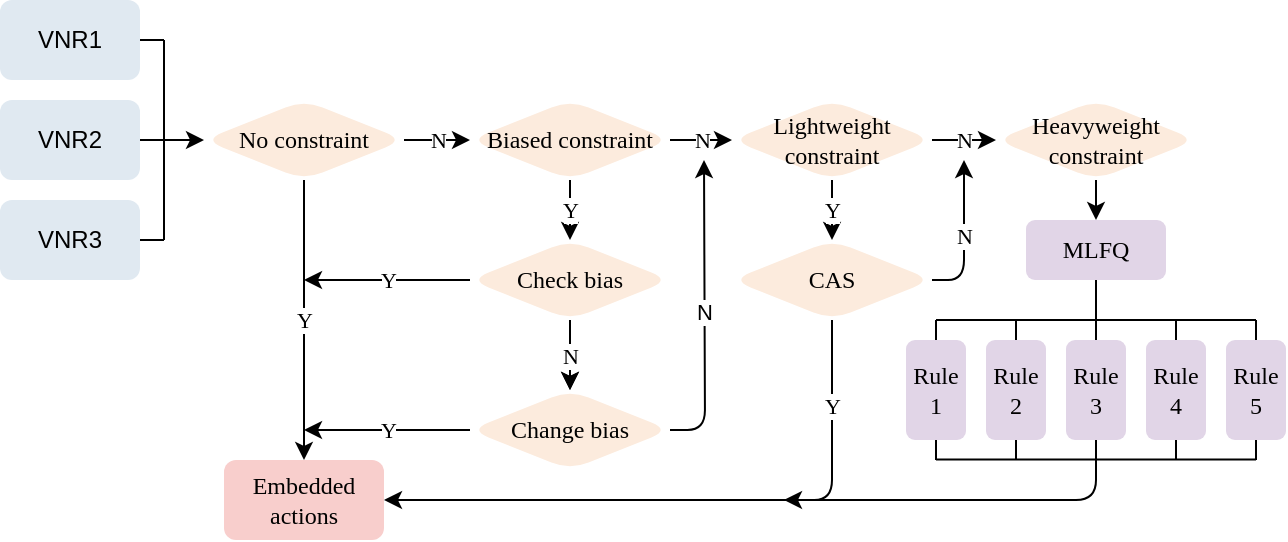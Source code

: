 <mxfile version="21.5.2" type="device">
  <diagram id="zOSpV-eab1G1ADhQ4Z4G" name="第 1 页">
    <mxGraphModel dx="954" dy="845" grid="1" gridSize="10" guides="1" tooltips="1" connect="1" arrows="1" fold="1" page="1" pageScale="1" pageWidth="645" pageHeight="280" math="0" shadow="0">
      <root>
        <mxCell id="0" />
        <mxCell id="1" parent="0" />
        <mxCell id="8" style="edgeStyle=none;html=1;exitX=1;exitY=0.5;exitDx=0;exitDy=0;endArrow=none;endFill=0;" parent="1" source="2" edge="1">
          <mxGeometry relative="1" as="geometry">
            <mxPoint x="82" y="20" as="targetPoint" />
          </mxGeometry>
        </mxCell>
        <mxCell id="2" value="VNR1" style="rounded=1;whiteSpace=wrap;html=1;fillColor=#E0E9F1;strokeColor=none;" parent="1" vertex="1">
          <mxGeometry width="70" height="40" as="geometry" />
        </mxCell>
        <mxCell id="30" value="N" style="edgeStyle=none;html=1;exitX=1;exitY=0.5;exitDx=0;exitDy=0;entryX=0;entryY=0.5;entryDx=0;entryDy=0;fontFamily=Bahnschrift;endArrow=classic;endFill=1;" parent="1" source="3" target="14" edge="1">
          <mxGeometry relative="1" as="geometry" />
        </mxCell>
        <mxCell id="36" value="Y" style="edgeStyle=none;html=1;exitX=0.5;exitY=1;exitDx=0;exitDy=0;entryX=0.5;entryY=0;entryDx=0;entryDy=0;fontFamily=Bahnschrift;endArrow=classic;endFill=1;" parent="1" source="3" target="17" edge="1">
          <mxGeometry relative="1" as="geometry" />
        </mxCell>
        <mxCell id="3" value="No constraint" style="rhombus;whiteSpace=wrap;html=1;rounded=1;fontFamily=Bahnschrift;fillColor=#FCEBDD;strokeColor=none;" parent="1" vertex="1">
          <mxGeometry x="102" y="50" width="100" height="40" as="geometry" />
        </mxCell>
        <mxCell id="9" style="edgeStyle=none;html=1;exitX=1;exitY=0.5;exitDx=0;exitDy=0;endArrow=none;endFill=0;" parent="1" source="4" edge="1">
          <mxGeometry relative="1" as="geometry">
            <mxPoint x="82" y="70" as="targetPoint" />
          </mxGeometry>
        </mxCell>
        <mxCell id="4" value="VNR2" style="rounded=1;whiteSpace=wrap;html=1;fillColor=#E0E9F1;strokeColor=none;" parent="1" vertex="1">
          <mxGeometry y="50" width="70" height="40" as="geometry" />
        </mxCell>
        <mxCell id="10" style="edgeStyle=none;html=1;exitX=1;exitY=0.5;exitDx=0;exitDy=0;endArrow=none;endFill=0;" parent="1" source="5" edge="1">
          <mxGeometry relative="1" as="geometry">
            <mxPoint x="82" y="120" as="targetPoint" />
          </mxGeometry>
        </mxCell>
        <mxCell id="5" value="VNR3" style="rounded=1;whiteSpace=wrap;html=1;fillColor=#E0E9F1;strokeColor=none;" parent="1" vertex="1">
          <mxGeometry y="100" width="70" height="40" as="geometry" />
        </mxCell>
        <mxCell id="11" value="" style="endArrow=none;html=1;" parent="1" edge="1">
          <mxGeometry width="50" height="50" relative="1" as="geometry">
            <mxPoint x="82" y="120" as="sourcePoint" />
            <mxPoint x="82" y="20" as="targetPoint" />
          </mxGeometry>
        </mxCell>
        <mxCell id="13" value="" style="endArrow=classic;html=1;entryX=0;entryY=0.5;entryDx=0;entryDy=0;endFill=1;" parent="1" target="3" edge="1">
          <mxGeometry width="50" height="50" relative="1" as="geometry">
            <mxPoint x="82" y="70" as="sourcePoint" />
            <mxPoint x="182" y="10" as="targetPoint" />
          </mxGeometry>
        </mxCell>
        <mxCell id="33" value="Y" style="edgeStyle=none;html=1;exitX=0.5;exitY=1;exitDx=0;exitDy=0;entryX=0.5;entryY=0;entryDx=0;entryDy=0;fontFamily=Bahnschrift;endArrow=classic;endFill=1;" parent="1" source="14" target="20" edge="1">
          <mxGeometry relative="1" as="geometry" />
        </mxCell>
        <mxCell id="60" value="N" style="edgeStyle=elbowEdgeStyle;html=1;exitX=1;exitY=0.5;exitDx=0;exitDy=0;entryX=0;entryY=0.5;entryDx=0;entryDy=0;fontFamily=Bahnschrift;endArrow=classic;endFill=1;" parent="1" source="14" target="15" edge="1">
          <mxGeometry relative="1" as="geometry" />
        </mxCell>
        <mxCell id="14" value="Biased constraint" style="rhombus;whiteSpace=wrap;html=1;rounded=1;fontFamily=Bahnschrift;fillColor=#FCEBDD;strokeColor=none;" parent="1" vertex="1">
          <mxGeometry x="235" y="50" width="100" height="40" as="geometry" />
        </mxCell>
        <mxCell id="32" value="N" style="edgeStyle=none;html=1;exitX=1;exitY=0.5;exitDx=0;exitDy=0;entryX=0;entryY=0.5;entryDx=0;entryDy=0;fontFamily=Bahnschrift;endArrow=classic;endFill=1;" parent="1" source="15" target="16" edge="1">
          <mxGeometry relative="1" as="geometry" />
        </mxCell>
        <mxCell id="34" value="Y" style="edgeStyle=none;html=1;exitX=0.5;exitY=1;exitDx=0;exitDy=0;entryX=0.5;entryY=0;entryDx=0;entryDy=0;fontFamily=Bahnschrift;endArrow=classic;endFill=1;" parent="1" source="15" target="22" edge="1">
          <mxGeometry relative="1" as="geometry" />
        </mxCell>
        <mxCell id="15" value="Lightweight constraint" style="rhombus;whiteSpace=wrap;html=1;rounded=1;fontFamily=Bahnschrift;fillColor=#FCEBDD;strokeColor=none;" parent="1" vertex="1">
          <mxGeometry x="366" y="50" width="100" height="40" as="geometry" />
        </mxCell>
        <mxCell id="44" style="edgeStyle=elbowEdgeStyle;html=1;exitX=0.5;exitY=1;exitDx=0;exitDy=0;entryX=0.5;entryY=0;entryDx=0;entryDy=0;fontFamily=Bahnschrift;endArrow=classic;endFill=1;" parent="1" source="16" edge="1">
          <mxGeometry relative="1" as="geometry">
            <mxPoint x="548.0" y="110" as="targetPoint" />
          </mxGeometry>
        </mxCell>
        <mxCell id="16" value="Heavyweight constraint" style="rhombus;whiteSpace=wrap;html=1;rounded=1;fontFamily=Bahnschrift;fillColor=#FCEBDD;strokeColor=none;" parent="1" vertex="1">
          <mxGeometry x="498" y="50" width="100" height="40" as="geometry" />
        </mxCell>
        <mxCell id="17" value="Embedded actions" style="rounded=1;whiteSpace=wrap;html=1;fontFamily=Bahnschrift;fillColor=#F8CECC;strokeColor=none;" parent="1" vertex="1">
          <mxGeometry x="112" y="230" width="80" height="40" as="geometry" />
        </mxCell>
        <mxCell id="35" style="edgeStyle=none;html=1;exitX=0.5;exitY=1;exitDx=0;exitDy=0;entryX=0.5;entryY=0;entryDx=0;entryDy=0;fontFamily=Bahnschrift;endArrow=classic;endFill=1;" parent="1" source="20" target="21" edge="1">
          <mxGeometry relative="1" as="geometry" />
        </mxCell>
        <mxCell id="37" value="Y" style="edgeStyle=none;html=1;exitX=0;exitY=0.5;exitDx=0;exitDy=0;fontFamily=Bahnschrift;endArrow=classic;endFill=1;" parent="1" source="20" edge="1">
          <mxGeometry relative="1" as="geometry">
            <mxPoint x="152" y="140" as="targetPoint" />
          </mxGeometry>
        </mxCell>
        <mxCell id="61" value="N" style="edgeStyle=elbowEdgeStyle;html=1;fontFamily=Bahnschrift;endArrow=classic;endFill=1;" parent="1" source="20" target="21" edge="1">
          <mxGeometry relative="1" as="geometry" />
        </mxCell>
        <mxCell id="20" value="Check bias" style="rhombus;whiteSpace=wrap;html=1;rounded=1;fontFamily=Bahnschrift;fillColor=#FCEBDD;strokeColor=none;" parent="1" vertex="1">
          <mxGeometry x="235" y="120" width="100" height="40" as="geometry" />
        </mxCell>
        <mxCell id="38" value="Y" style="edgeStyle=none;html=1;exitX=0;exitY=0.5;exitDx=0;exitDy=0;fontFamily=Bahnschrift;endArrow=classic;endFill=1;" parent="1" source="21" edge="1">
          <mxGeometry relative="1" as="geometry">
            <mxPoint x="152" y="215" as="targetPoint" />
          </mxGeometry>
        </mxCell>
        <mxCell id="72" value="N" style="edgeStyle=orthogonalEdgeStyle;html=1;exitX=1;exitY=0.5;exitDx=0;exitDy=0;" parent="1" source="21" edge="1">
          <mxGeometry relative="1" as="geometry">
            <mxPoint x="352" y="80" as="targetPoint" />
          </mxGeometry>
        </mxCell>
        <mxCell id="21" value="Change bias" style="rhombus;whiteSpace=wrap;html=1;rounded=1;fontFamily=Bahnschrift;fillColor=#FCEBDD;strokeColor=none;" parent="1" vertex="1">
          <mxGeometry x="235" y="195" width="100" height="40" as="geometry" />
        </mxCell>
        <mxCell id="41" value="N" style="edgeStyle=elbowEdgeStyle;html=1;exitX=1;exitY=0.5;exitDx=0;exitDy=0;fontFamily=Bahnschrift;endArrow=classic;endFill=1;" parent="1" source="22" edge="1">
          <mxGeometry relative="1" as="geometry">
            <mxPoint x="482" y="80" as="targetPoint" />
            <Array as="points">
              <mxPoint x="482" y="100" />
              <mxPoint x="502" y="100" />
              <mxPoint x="532" y="100" />
            </Array>
          </mxGeometry>
        </mxCell>
        <mxCell id="68" style="edgeStyle=elbowEdgeStyle;html=1;exitX=0.5;exitY=1;exitDx=0;exitDy=0;fontFamily=Bahnschrift;endArrow=classic;endFill=1;" parent="1" source="22" edge="1">
          <mxGeometry relative="1" as="geometry">
            <mxPoint x="392" y="250" as="targetPoint" />
            <Array as="points">
              <mxPoint x="416" y="210" />
            </Array>
          </mxGeometry>
        </mxCell>
        <mxCell id="69" value="Y" style="edgeLabel;html=1;align=center;verticalAlign=middle;resizable=0;points=[];fontFamily=Bahnschrift;" parent="68" vertex="1" connectable="0">
          <mxGeometry x="-0.25" relative="1" as="geometry">
            <mxPoint as="offset" />
          </mxGeometry>
        </mxCell>
        <mxCell id="22" value="CAS" style="rhombus;whiteSpace=wrap;html=1;rounded=1;fontFamily=Bahnschrift;fillColor=#FCEBDD;strokeColor=none;" parent="1" vertex="1">
          <mxGeometry x="366" y="120" width="100" height="40" as="geometry" />
        </mxCell>
        <mxCell id="46" style="edgeStyle=elbowEdgeStyle;html=1;exitX=0.5;exitY=0;exitDx=0;exitDy=0;fontFamily=Bahnschrift;endArrow=none;endFill=0;" parent="1" source="25" edge="1">
          <mxGeometry relative="1" as="geometry">
            <mxPoint x="468" y="160" as="targetPoint" />
          </mxGeometry>
        </mxCell>
        <mxCell id="55" style="edgeStyle=elbowEdgeStyle;html=1;exitX=0.5;exitY=1;exitDx=0;exitDy=0;fontFamily=Bahnschrift;endArrow=none;endFill=0;" parent="1" source="25" edge="1">
          <mxGeometry relative="1" as="geometry">
            <mxPoint x="468" y="230" as="targetPoint" />
          </mxGeometry>
        </mxCell>
        <mxCell id="25" value="Rule&lt;br&gt;1" style="rounded=1;whiteSpace=wrap;html=1;fontFamily=Bahnschrift;fillColor=#E1D5E7;strokeColor=none;" parent="1" vertex="1">
          <mxGeometry x="453" y="170" width="30" height="50" as="geometry" />
        </mxCell>
        <mxCell id="49" style="edgeStyle=elbowEdgeStyle;html=1;exitX=0.5;exitY=0;exitDx=0;exitDy=0;fontFamily=Bahnschrift;endArrow=none;endFill=0;" parent="1" source="26" edge="1">
          <mxGeometry relative="1" as="geometry">
            <mxPoint x="508" y="160" as="targetPoint" />
          </mxGeometry>
        </mxCell>
        <mxCell id="56" style="edgeStyle=elbowEdgeStyle;html=1;exitX=0.5;exitY=1;exitDx=0;exitDy=0;fontFamily=Bahnschrift;endArrow=none;endFill=0;" parent="1" source="26" edge="1">
          <mxGeometry relative="1" as="geometry">
            <mxPoint x="508" y="230" as="targetPoint" />
          </mxGeometry>
        </mxCell>
        <mxCell id="26" value="Rule&lt;br&gt;2" style="rounded=1;whiteSpace=wrap;html=1;fontFamily=Bahnschrift;fillColor=#E1D5E7;strokeColor=none;" parent="1" vertex="1">
          <mxGeometry x="493" y="170" width="30" height="50" as="geometry" />
        </mxCell>
        <mxCell id="50" style="edgeStyle=elbowEdgeStyle;html=1;exitX=0.5;exitY=0;exitDx=0;exitDy=0;fontFamily=Bahnschrift;endArrow=none;endFill=0;" parent="1" source="27" edge="1">
          <mxGeometry relative="1" as="geometry">
            <mxPoint x="548" y="160" as="targetPoint" />
          </mxGeometry>
        </mxCell>
        <mxCell id="53" style="edgeStyle=elbowEdgeStyle;html=1;exitX=0.5;exitY=0;exitDx=0;exitDy=0;entryX=0.5;entryY=1;entryDx=0;entryDy=0;fontFamily=Bahnschrift;endArrow=none;endFill=0;" parent="1" source="27" target="70" edge="1">
          <mxGeometry relative="1" as="geometry">
            <mxPoint x="548.0" y="150.0" as="targetPoint" />
          </mxGeometry>
        </mxCell>
        <mxCell id="64" style="edgeStyle=elbowEdgeStyle;html=1;exitX=0.5;exitY=1;exitDx=0;exitDy=0;fontFamily=Bahnschrift;endArrow=none;endFill=0;" parent="1" source="27" edge="1">
          <mxGeometry relative="1" as="geometry">
            <mxPoint x="372" y="250" as="targetPoint" />
            <Array as="points">
              <mxPoint x="548" y="240" />
            </Array>
          </mxGeometry>
        </mxCell>
        <mxCell id="27" value="Rule&lt;br&gt;3" style="rounded=1;whiteSpace=wrap;html=1;fontFamily=Bahnschrift;fillColor=#E1D5E7;strokeColor=none;" parent="1" vertex="1">
          <mxGeometry x="533" y="170" width="30" height="50" as="geometry" />
        </mxCell>
        <mxCell id="51" style="edgeStyle=elbowEdgeStyle;html=1;exitX=0.5;exitY=0;exitDx=0;exitDy=0;fontFamily=Bahnschrift;endArrow=none;endFill=0;" parent="1" source="28" edge="1">
          <mxGeometry relative="1" as="geometry">
            <mxPoint x="588" y="160" as="targetPoint" />
          </mxGeometry>
        </mxCell>
        <mxCell id="58" style="edgeStyle=elbowEdgeStyle;html=1;exitX=0.5;exitY=1;exitDx=0;exitDy=0;fontFamily=Bahnschrift;endArrow=none;endFill=0;" parent="1" source="28" edge="1">
          <mxGeometry relative="1" as="geometry">
            <mxPoint x="588" y="230" as="targetPoint" />
          </mxGeometry>
        </mxCell>
        <mxCell id="28" value="Rule&lt;br&gt;4" style="rounded=1;whiteSpace=wrap;html=1;fontFamily=Bahnschrift;fillColor=#E1D5E7;strokeColor=none;" parent="1" vertex="1">
          <mxGeometry x="573" y="170" width="30" height="50" as="geometry" />
        </mxCell>
        <mxCell id="52" style="edgeStyle=elbowEdgeStyle;html=1;exitX=0.5;exitY=0;exitDx=0;exitDy=0;fontFamily=Bahnschrift;endArrow=none;endFill=0;" parent="1" source="29" edge="1">
          <mxGeometry relative="1" as="geometry">
            <mxPoint x="628" y="160" as="targetPoint" />
          </mxGeometry>
        </mxCell>
        <mxCell id="59" style="edgeStyle=elbowEdgeStyle;html=1;exitX=0.5;exitY=1;exitDx=0;exitDy=0;fontFamily=Bahnschrift;endArrow=none;endFill=0;" parent="1" source="29" edge="1">
          <mxGeometry relative="1" as="geometry">
            <mxPoint x="628" y="230" as="targetPoint" />
          </mxGeometry>
        </mxCell>
        <mxCell id="29" value="Rule&lt;br&gt;5" style="rounded=1;whiteSpace=wrap;html=1;fontFamily=Bahnschrift;fillColor=#E1D5E7;strokeColor=none;" parent="1" vertex="1">
          <mxGeometry x="613" y="170" width="30" height="50" as="geometry" />
        </mxCell>
        <mxCell id="48" value="" style="endArrow=none;html=1;fontFamily=Bahnschrift;" parent="1" edge="1">
          <mxGeometry width="50" height="50" relative="1" as="geometry">
            <mxPoint x="468" y="160" as="sourcePoint" />
            <mxPoint x="628" y="160" as="targetPoint" />
          </mxGeometry>
        </mxCell>
        <mxCell id="54" value="" style="endArrow=none;html=1;fontFamily=Bahnschrift;" parent="1" edge="1">
          <mxGeometry width="50" height="50" relative="1" as="geometry">
            <mxPoint x="468" y="229.8" as="sourcePoint" />
            <mxPoint x="628" y="229.8" as="targetPoint" />
          </mxGeometry>
        </mxCell>
        <mxCell id="67" value="" style="endArrow=classic;html=1;fontFamily=Bahnschrift;endFill=1;entryX=1;entryY=0.5;entryDx=0;entryDy=0;" parent="1" target="17" edge="1">
          <mxGeometry width="50" height="50" relative="1" as="geometry">
            <mxPoint x="372" y="250" as="sourcePoint" />
            <mxPoint x="335" y="225" as="targetPoint" />
          </mxGeometry>
        </mxCell>
        <mxCell id="70" value="MLFQ" style="rounded=1;whiteSpace=wrap;html=1;strokeColor=none;fontFamily=Bahnschrift;fillColor=#E1D5E7;" parent="1" vertex="1">
          <mxGeometry x="513" y="110" width="70" height="30" as="geometry" />
        </mxCell>
      </root>
    </mxGraphModel>
  </diagram>
</mxfile>

